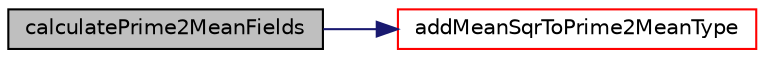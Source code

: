 digraph "calculatePrime2MeanFields"
{
  bgcolor="transparent";
  edge [fontname="Helvetica",fontsize="10",labelfontname="Helvetica",labelfontsize="10"];
  node [fontname="Helvetica",fontsize="10",shape=record];
  rankdir="LR";
  Node1 [label="calculatePrime2MeanFields",height=0.2,width=0.4,color="black", fillcolor="grey75", style="filled", fontcolor="black"];
  Node1 -> Node2 [color="midnightblue",fontsize="10",style="solid",fontname="Helvetica"];
  Node2 [label="addMeanSqrToPrime2MeanType",height=0.2,width=0.4,color="red",URL="$a00767.html#ad2e72d38fd7ceaec6f47bdac243f3d6c",tooltip="Add mean-squared field value to prime-squared mean field. "];
}
